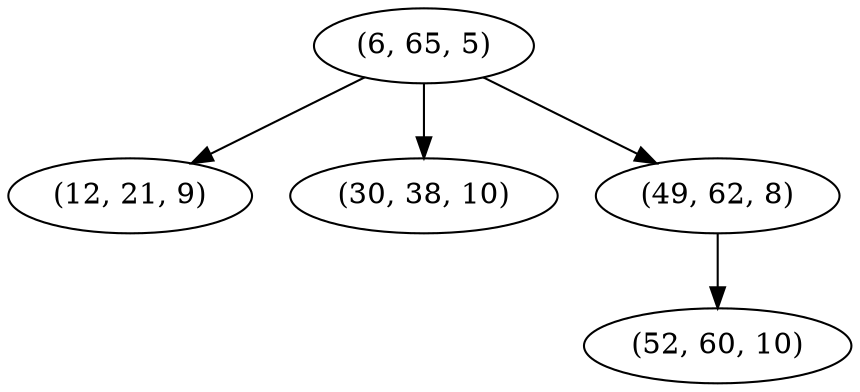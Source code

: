 digraph tree {
    "(6, 65, 5)";
    "(12, 21, 9)";
    "(30, 38, 10)";
    "(49, 62, 8)";
    "(52, 60, 10)";
    "(6, 65, 5)" -> "(12, 21, 9)";
    "(6, 65, 5)" -> "(30, 38, 10)";
    "(6, 65, 5)" -> "(49, 62, 8)";
    "(49, 62, 8)" -> "(52, 60, 10)";
}
